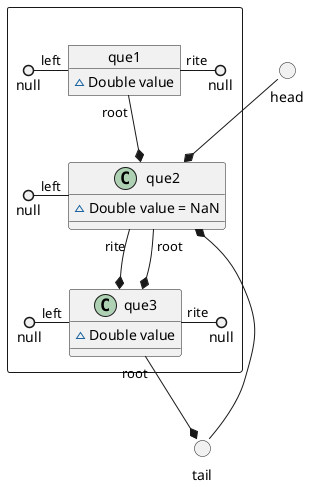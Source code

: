 @startuml

() head
() tail

package " " <<Rectangle>>{

         head --* que2

    object que1{
        ~ Double value
    }
    null ()- "left" que1
        que1 "rite" -() null
        que1 "root" --* que2

    object que2{
        ~ Double value = NaN
    }
        null ()- "left" que2
        que2 "rite" --* que3
        que2 "root" --* que3
        que2 *-- tail

    object que3{
        ~ Double value
    }
        null ()- "left" que3
        que3 "rite" -() null
        que3 "root" --* tail
}

@enduml